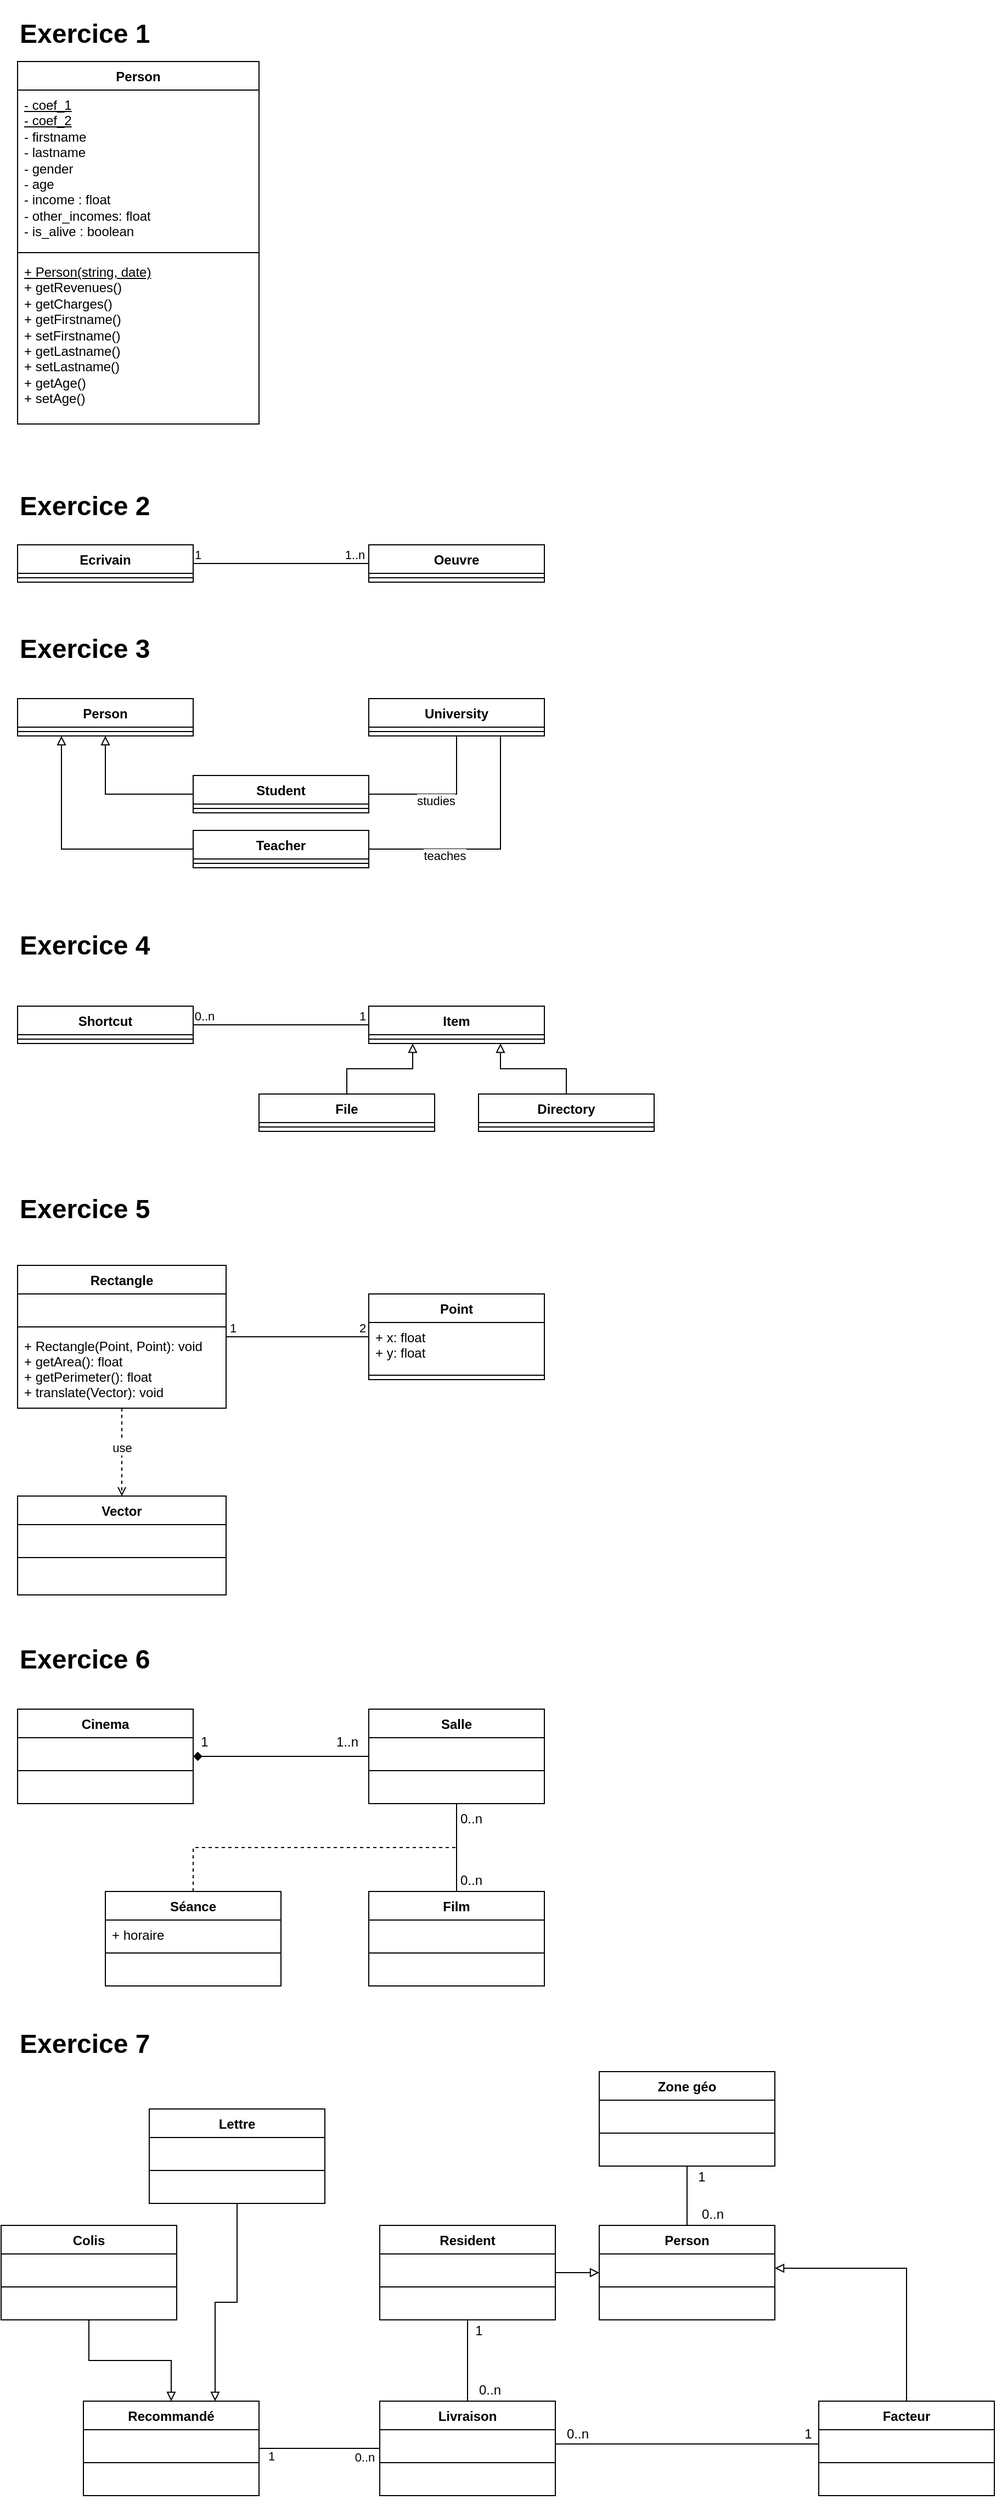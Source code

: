 <mxfile version="16.5.1" type="device"><diagram id="CB5c-WUmxiwRWA5frsmC" name="Page-1"><mxGraphModel dx="1298" dy="892" grid="1" gridSize="10" guides="1" tooltips="1" connect="1" arrows="1" fold="1" page="1" pageScale="1" pageWidth="827" pageHeight="1169" math="0" shadow="0"><root><mxCell id="0"/><mxCell id="1" parent="0"/><mxCell id="EeSvpjPWhzaXrah1t6QT-1" value="Person" style="swimlane;fontStyle=1;align=center;verticalAlign=top;childLayout=stackLayout;horizontal=1;startSize=26;horizontalStack=0;resizeParent=1;resizeParentMax=0;resizeLast=0;collapsible=1;marginBottom=0;" parent="1" vertex="1"><mxGeometry x="40" y="60" width="220" height="330" as="geometry"/></mxCell><mxCell id="EeSvpjPWhzaXrah1t6QT-2" value="&lt;u&gt;- coef_1&lt;br&gt;- coef_2&lt;/u&gt;&lt;br&gt;- firstname&lt;br&gt;- lastname&lt;br&gt;- gender&lt;br&gt;- age&lt;br&gt;- income : float&lt;br&gt;- other_incomes: float&lt;br&gt;- is_alive : boolean" style="text;strokeColor=none;fillColor=none;align=left;verticalAlign=top;spacingLeft=4;spacingRight=4;overflow=hidden;rotatable=0;points=[[0,0.5],[1,0.5]];portConstraint=eastwest;fontStyle=0;html=1;" parent="EeSvpjPWhzaXrah1t6QT-1" vertex="1"><mxGeometry y="26" width="220" height="144" as="geometry"/></mxCell><mxCell id="EeSvpjPWhzaXrah1t6QT-3" value="" style="line;strokeWidth=1;fillColor=none;align=left;verticalAlign=middle;spacingTop=-1;spacingLeft=3;spacingRight=3;rotatable=0;labelPosition=right;points=[];portConstraint=eastwest;" parent="EeSvpjPWhzaXrah1t6QT-1" vertex="1"><mxGeometry y="170" width="220" height="8" as="geometry"/></mxCell><mxCell id="EeSvpjPWhzaXrah1t6QT-4" value="&lt;u&gt;+ Person(string, date)&lt;br&gt;&lt;/u&gt;+ getRevenues()&lt;br&gt;+ getCharges()&lt;br&gt;+ getFirstname()&lt;br&gt;+ setFirstname()&lt;br&gt;+ getLastname()&lt;br&gt;+ setLastname()&lt;br&gt;+ getAge()&lt;br&gt;+ setAge()" style="text;strokeColor=none;fillColor=none;align=left;verticalAlign=top;spacingLeft=4;spacingRight=4;overflow=hidden;rotatable=0;points=[[0,0.5],[1,0.5]];portConstraint=eastwest;html=1;" parent="EeSvpjPWhzaXrah1t6QT-1" vertex="1"><mxGeometry y="178" width="220" height="152" as="geometry"/></mxCell><mxCell id="EeSvpjPWhzaXrah1t6QT-6" value="&lt;h1&gt;Exercice 1&lt;/h1&gt;" style="text;html=1;align=left;verticalAlign=middle;resizable=0;points=[];autosize=1;strokeColor=none;fillColor=none;" parent="1" vertex="1"><mxGeometry x="40" y="10" width="130" height="50" as="geometry"/></mxCell><mxCell id="XqD-7taM8myu3-W2ZtXk-2" value="&lt;h1&gt;Exercice 2&lt;/h1&gt;" style="text;html=1;align=left;verticalAlign=middle;resizable=0;points=[];autosize=1;strokeColor=none;fillColor=none;" parent="1" vertex="1"><mxGeometry x="40" y="440" width="130" height="50" as="geometry"/></mxCell><mxCell id="CA8VsB8tvr1jKiZz8-rE-1" style="edgeStyle=orthogonalEdgeStyle;rounded=0;orthogonalLoop=1;jettySize=auto;html=1;exitX=1;exitY=0.5;exitDx=0;exitDy=0;entryX=0;entryY=0.5;entryDx=0;entryDy=0;endArrow=none;endFill=0;" edge="1" parent="1" source="XqD-7taM8myu3-W2ZtXk-4" target="XqD-7taM8myu3-W2ZtXk-8"><mxGeometry relative="1" as="geometry"/></mxCell><mxCell id="CA8VsB8tvr1jKiZz8-rE-2" value="1" style="edgeLabel;html=1;align=center;verticalAlign=middle;resizable=0;points=[];" vertex="1" connectable="0" parent="CA8VsB8tvr1jKiZz8-rE-1"><mxGeometry x="-0.887" y="-1" relative="1" as="geometry"><mxPoint x="-5" y="-9" as="offset"/></mxGeometry></mxCell><mxCell id="CA8VsB8tvr1jKiZz8-rE-3" value="1..n" style="edgeLabel;html=1;align=center;verticalAlign=middle;resizable=0;points=[];" vertex="1" connectable="0" parent="CA8VsB8tvr1jKiZz8-rE-1"><mxGeometry x="0.95" y="-1" relative="1" as="geometry"><mxPoint x="-9" y="-9" as="offset"/></mxGeometry></mxCell><mxCell id="XqD-7taM8myu3-W2ZtXk-4" value="Ecrivain" style="swimlane;fontStyle=1;align=center;verticalAlign=top;childLayout=stackLayout;horizontal=1;startSize=26;horizontalStack=0;resizeParent=1;resizeParentMax=0;resizeLast=0;collapsible=1;marginBottom=0;" parent="1" vertex="1"><mxGeometry x="40" y="500" width="160" height="34" as="geometry"/></mxCell><mxCell id="XqD-7taM8myu3-W2ZtXk-6" value="" style="line;strokeWidth=1;fillColor=none;align=left;verticalAlign=middle;spacingTop=-1;spacingLeft=3;spacingRight=3;rotatable=0;labelPosition=right;points=[];portConstraint=eastwest;" parent="XqD-7taM8myu3-W2ZtXk-4" vertex="1"><mxGeometry y="26" width="160" height="8" as="geometry"/></mxCell><mxCell id="XqD-7taM8myu3-W2ZtXk-8" value="Oeuvre" style="swimlane;fontStyle=1;align=center;verticalAlign=top;childLayout=stackLayout;horizontal=1;startSize=26;horizontalStack=0;resizeParent=1;resizeParentMax=0;resizeLast=0;collapsible=1;marginBottom=0;" parent="1" vertex="1"><mxGeometry x="360" y="500" width="160" height="34" as="geometry"/></mxCell><mxCell id="XqD-7taM8myu3-W2ZtXk-9" value="" style="line;strokeWidth=1;fillColor=none;align=left;verticalAlign=middle;spacingTop=-1;spacingLeft=3;spacingRight=3;rotatable=0;labelPosition=right;points=[];portConstraint=eastwest;" parent="XqD-7taM8myu3-W2ZtXk-8" vertex="1"><mxGeometry y="26" width="160" height="8" as="geometry"/></mxCell><mxCell id="CA8VsB8tvr1jKiZz8-rE-4" value="&lt;h1&gt;Exercice 3&lt;/h1&gt;" style="text;html=1;align=left;verticalAlign=middle;resizable=0;points=[];autosize=1;strokeColor=none;fillColor=none;" vertex="1" parent="1"><mxGeometry x="40" y="570" width="130" height="50" as="geometry"/></mxCell><mxCell id="CA8VsB8tvr1jKiZz8-rE-5" value="Person" style="swimlane;fontStyle=1;align=center;verticalAlign=top;childLayout=stackLayout;horizontal=1;startSize=26;horizontalStack=0;resizeParent=1;resizeParentMax=0;resizeLast=0;collapsible=1;marginBottom=0;" vertex="1" parent="1"><mxGeometry x="40" y="640" width="160" height="34" as="geometry"/></mxCell><mxCell id="CA8VsB8tvr1jKiZz8-rE-6" value="" style="line;strokeWidth=1;fillColor=none;align=left;verticalAlign=middle;spacingTop=-1;spacingLeft=3;spacingRight=3;rotatable=0;labelPosition=right;points=[];portConstraint=eastwest;" vertex="1" parent="CA8VsB8tvr1jKiZz8-rE-5"><mxGeometry y="26" width="160" height="8" as="geometry"/></mxCell><mxCell id="CA8VsB8tvr1jKiZz8-rE-7" value="University" style="swimlane;fontStyle=1;align=center;verticalAlign=top;childLayout=stackLayout;horizontal=1;startSize=26;horizontalStack=0;resizeParent=1;resizeParentMax=0;resizeLast=0;collapsible=1;marginBottom=0;" vertex="1" parent="1"><mxGeometry x="360" y="640" width="160" height="34" as="geometry"/></mxCell><mxCell id="CA8VsB8tvr1jKiZz8-rE-8" value="" style="line;strokeWidth=1;fillColor=none;align=left;verticalAlign=middle;spacingTop=-1;spacingLeft=3;spacingRight=3;rotatable=0;labelPosition=right;points=[];portConstraint=eastwest;" vertex="1" parent="CA8VsB8tvr1jKiZz8-rE-7"><mxGeometry y="26" width="160" height="8" as="geometry"/></mxCell><mxCell id="CA8VsB8tvr1jKiZz8-rE-13" style="edgeStyle=orthogonalEdgeStyle;rounded=0;orthogonalLoop=1;jettySize=auto;html=1;exitX=0;exitY=0.5;exitDx=0;exitDy=0;entryX=0.5;entryY=1;entryDx=0;entryDy=0;endArrow=block;endFill=0;" edge="1" parent="1" source="CA8VsB8tvr1jKiZz8-rE-9" target="CA8VsB8tvr1jKiZz8-rE-5"><mxGeometry relative="1" as="geometry"/></mxCell><mxCell id="CA8VsB8tvr1jKiZz8-rE-16" style="edgeStyle=orthogonalEdgeStyle;rounded=0;orthogonalLoop=1;jettySize=auto;html=1;exitX=1;exitY=0.5;exitDx=0;exitDy=0;entryX=0.5;entryY=1;entryDx=0;entryDy=0;endArrow=none;endFill=0;" edge="1" parent="1" source="CA8VsB8tvr1jKiZz8-rE-9" target="CA8VsB8tvr1jKiZz8-rE-7"><mxGeometry relative="1" as="geometry"/></mxCell><mxCell id="CA8VsB8tvr1jKiZz8-rE-18" value="studies" style="edgeLabel;html=1;align=center;verticalAlign=middle;resizable=0;points=[];" vertex="1" connectable="0" parent="CA8VsB8tvr1jKiZz8-rE-16"><mxGeometry x="-0.087" y="-1" relative="1" as="geometry"><mxPoint y="5" as="offset"/></mxGeometry></mxCell><mxCell id="CA8VsB8tvr1jKiZz8-rE-9" value="Student" style="swimlane;fontStyle=1;align=center;verticalAlign=top;childLayout=stackLayout;horizontal=1;startSize=26;horizontalStack=0;resizeParent=1;resizeParentMax=0;resizeLast=0;collapsible=1;marginBottom=0;" vertex="1" parent="1"><mxGeometry x="200" y="710" width="160" height="34" as="geometry"/></mxCell><mxCell id="CA8VsB8tvr1jKiZz8-rE-10" value="" style="line;strokeWidth=1;fillColor=none;align=left;verticalAlign=middle;spacingTop=-1;spacingLeft=3;spacingRight=3;rotatable=0;labelPosition=right;points=[];portConstraint=eastwest;" vertex="1" parent="CA8VsB8tvr1jKiZz8-rE-9"><mxGeometry y="26" width="160" height="8" as="geometry"/></mxCell><mxCell id="CA8VsB8tvr1jKiZz8-rE-15" style="edgeStyle=orthogonalEdgeStyle;rounded=0;orthogonalLoop=1;jettySize=auto;html=1;exitX=0;exitY=0.5;exitDx=0;exitDy=0;entryX=0.25;entryY=1;entryDx=0;entryDy=0;endArrow=block;endFill=0;" edge="1" parent="1" source="CA8VsB8tvr1jKiZz8-rE-11" target="CA8VsB8tvr1jKiZz8-rE-5"><mxGeometry relative="1" as="geometry"/></mxCell><mxCell id="CA8VsB8tvr1jKiZz8-rE-17" style="edgeStyle=orthogonalEdgeStyle;rounded=0;orthogonalLoop=1;jettySize=auto;html=1;exitX=1;exitY=0.5;exitDx=0;exitDy=0;entryX=0.75;entryY=1;entryDx=0;entryDy=0;endArrow=none;endFill=0;" edge="1" parent="1" source="CA8VsB8tvr1jKiZz8-rE-11" target="CA8VsB8tvr1jKiZz8-rE-7"><mxGeometry relative="1" as="geometry"/></mxCell><mxCell id="CA8VsB8tvr1jKiZz8-rE-19" value="teaches" style="edgeLabel;html=1;align=center;verticalAlign=middle;resizable=0;points=[];" vertex="1" connectable="0" parent="CA8VsB8tvr1jKiZz8-rE-17"><mxGeometry x="-0.384" y="2" relative="1" as="geometry"><mxPoint y="8" as="offset"/></mxGeometry></mxCell><mxCell id="CA8VsB8tvr1jKiZz8-rE-11" value="Teacher" style="swimlane;fontStyle=1;align=center;verticalAlign=top;childLayout=stackLayout;horizontal=1;startSize=26;horizontalStack=0;resizeParent=1;resizeParentMax=0;resizeLast=0;collapsible=1;marginBottom=0;" vertex="1" parent="1"><mxGeometry x="200" y="760" width="160" height="34" as="geometry"/></mxCell><mxCell id="CA8VsB8tvr1jKiZz8-rE-12" value="" style="line;strokeWidth=1;fillColor=none;align=left;verticalAlign=middle;spacingTop=-1;spacingLeft=3;spacingRight=3;rotatable=0;labelPosition=right;points=[];portConstraint=eastwest;" vertex="1" parent="CA8VsB8tvr1jKiZz8-rE-11"><mxGeometry y="26" width="160" height="8" as="geometry"/></mxCell><mxCell id="CA8VsB8tvr1jKiZz8-rE-20" value="&lt;h1&gt;Exercice 4&lt;/h1&gt;" style="text;html=1;align=left;verticalAlign=middle;resizable=0;points=[];autosize=1;strokeColor=none;fillColor=none;" vertex="1" parent="1"><mxGeometry x="40" y="840" width="130" height="50" as="geometry"/></mxCell><mxCell id="CA8VsB8tvr1jKiZz8-rE-31" style="edgeStyle=orthogonalEdgeStyle;rounded=0;orthogonalLoop=1;jettySize=auto;html=1;exitX=1;exitY=0.5;exitDx=0;exitDy=0;entryX=0;entryY=0.5;entryDx=0;entryDy=0;endArrow=none;endFill=0;" edge="1" parent="1" source="CA8VsB8tvr1jKiZz8-rE-21" target="CA8VsB8tvr1jKiZz8-rE-23"><mxGeometry relative="1" as="geometry"/></mxCell><mxCell id="CA8VsB8tvr1jKiZz8-rE-32" value="1" style="edgeLabel;html=1;align=center;verticalAlign=middle;resizable=0;points=[];" vertex="1" connectable="0" parent="CA8VsB8tvr1jKiZz8-rE-31"><mxGeometry x="0.9" y="3" relative="1" as="geometry"><mxPoint x="2" y="-5" as="offset"/></mxGeometry></mxCell><mxCell id="CA8VsB8tvr1jKiZz8-rE-33" value="0..n" style="edgeLabel;html=1;align=center;verticalAlign=middle;resizable=0;points=[];" vertex="1" connectable="0" parent="CA8VsB8tvr1jKiZz8-rE-31"><mxGeometry x="-0.875" y="3" relative="1" as="geometry"><mxPoint y="-5" as="offset"/></mxGeometry></mxCell><mxCell id="CA8VsB8tvr1jKiZz8-rE-21" value="Shortcut" style="swimlane;fontStyle=1;align=center;verticalAlign=top;childLayout=stackLayout;horizontal=1;startSize=26;horizontalStack=0;resizeParent=1;resizeParentMax=0;resizeLast=0;collapsible=1;marginBottom=0;" vertex="1" parent="1"><mxGeometry x="40" y="920" width="160" height="34" as="geometry"/></mxCell><mxCell id="CA8VsB8tvr1jKiZz8-rE-22" value="" style="line;strokeWidth=1;fillColor=none;align=left;verticalAlign=middle;spacingTop=-1;spacingLeft=3;spacingRight=3;rotatable=0;labelPosition=right;points=[];portConstraint=eastwest;" vertex="1" parent="CA8VsB8tvr1jKiZz8-rE-21"><mxGeometry y="26" width="160" height="8" as="geometry"/></mxCell><mxCell id="CA8VsB8tvr1jKiZz8-rE-23" value="Item" style="swimlane;fontStyle=1;align=center;verticalAlign=top;childLayout=stackLayout;horizontal=1;startSize=26;horizontalStack=0;resizeParent=1;resizeParentMax=0;resizeLast=0;collapsible=1;marginBottom=0;" vertex="1" parent="1"><mxGeometry x="360" y="920" width="160" height="34" as="geometry"/></mxCell><mxCell id="CA8VsB8tvr1jKiZz8-rE-24" value="" style="line;strokeWidth=1;fillColor=none;align=left;verticalAlign=middle;spacingTop=-1;spacingLeft=3;spacingRight=3;rotatable=0;labelPosition=right;points=[];portConstraint=eastwest;" vertex="1" parent="CA8VsB8tvr1jKiZz8-rE-23"><mxGeometry y="26" width="160" height="8" as="geometry"/></mxCell><mxCell id="CA8VsB8tvr1jKiZz8-rE-29" style="edgeStyle=orthogonalEdgeStyle;rounded=0;orthogonalLoop=1;jettySize=auto;html=1;exitX=0.5;exitY=0;exitDx=0;exitDy=0;entryX=0.25;entryY=1;entryDx=0;entryDy=0;endArrow=block;endFill=0;" edge="1" parent="1" source="CA8VsB8tvr1jKiZz8-rE-25" target="CA8VsB8tvr1jKiZz8-rE-23"><mxGeometry relative="1" as="geometry"/></mxCell><mxCell id="CA8VsB8tvr1jKiZz8-rE-25" value="File" style="swimlane;fontStyle=1;align=center;verticalAlign=top;childLayout=stackLayout;horizontal=1;startSize=26;horizontalStack=0;resizeParent=1;resizeParentMax=0;resizeLast=0;collapsible=1;marginBottom=0;" vertex="1" parent="1"><mxGeometry x="260" y="1000" width="160" height="34" as="geometry"/></mxCell><mxCell id="CA8VsB8tvr1jKiZz8-rE-26" value="" style="line;strokeWidth=1;fillColor=none;align=left;verticalAlign=middle;spacingTop=-1;spacingLeft=3;spacingRight=3;rotatable=0;labelPosition=right;points=[];portConstraint=eastwest;" vertex="1" parent="CA8VsB8tvr1jKiZz8-rE-25"><mxGeometry y="26" width="160" height="8" as="geometry"/></mxCell><mxCell id="CA8VsB8tvr1jKiZz8-rE-30" style="edgeStyle=orthogonalEdgeStyle;rounded=0;orthogonalLoop=1;jettySize=auto;html=1;exitX=0.5;exitY=0;exitDx=0;exitDy=0;entryX=0.75;entryY=1;entryDx=0;entryDy=0;endArrow=block;endFill=0;" edge="1" parent="1" source="CA8VsB8tvr1jKiZz8-rE-27" target="CA8VsB8tvr1jKiZz8-rE-23"><mxGeometry relative="1" as="geometry"/></mxCell><mxCell id="CA8VsB8tvr1jKiZz8-rE-27" value="Directory" style="swimlane;fontStyle=1;align=center;verticalAlign=top;childLayout=stackLayout;horizontal=1;startSize=26;horizontalStack=0;resizeParent=1;resizeParentMax=0;resizeLast=0;collapsible=1;marginBottom=0;" vertex="1" parent="1"><mxGeometry x="460" y="1000" width="160" height="34" as="geometry"/></mxCell><mxCell id="CA8VsB8tvr1jKiZz8-rE-28" value="" style="line;strokeWidth=1;fillColor=none;align=left;verticalAlign=middle;spacingTop=-1;spacingLeft=3;spacingRight=3;rotatable=0;labelPosition=right;points=[];portConstraint=eastwest;" vertex="1" parent="CA8VsB8tvr1jKiZz8-rE-27"><mxGeometry y="26" width="160" height="8" as="geometry"/></mxCell><mxCell id="CA8VsB8tvr1jKiZz8-rE-34" value="&lt;h1&gt;Exercice 5&lt;/h1&gt;" style="text;html=1;align=left;verticalAlign=middle;resizable=0;points=[];autosize=1;strokeColor=none;fillColor=none;" vertex="1" parent="1"><mxGeometry x="40" y="1080" width="130" height="50" as="geometry"/></mxCell><mxCell id="CA8VsB8tvr1jKiZz8-rE-43" style="edgeStyle=orthogonalEdgeStyle;rounded=0;orthogonalLoop=1;jettySize=auto;html=1;endArrow=none;endFill=0;" edge="1" parent="1" source="CA8VsB8tvr1jKiZz8-rE-46" target="CA8VsB8tvr1jKiZz8-rE-39"><mxGeometry relative="1" as="geometry"><mxPoint x="200" y="1199" as="sourcePoint"/></mxGeometry></mxCell><mxCell id="CA8VsB8tvr1jKiZz8-rE-44" value="2" style="edgeLabel;html=1;align=center;verticalAlign=middle;resizable=0;points=[];" vertex="1" connectable="0" parent="CA8VsB8tvr1jKiZz8-rE-43"><mxGeometry x="0.863" y="3" relative="1" as="geometry"><mxPoint x="3" y="-5" as="offset"/></mxGeometry></mxCell><mxCell id="CA8VsB8tvr1jKiZz8-rE-45" value="1" style="edgeLabel;html=1;align=center;verticalAlign=middle;resizable=0;points=[];" vertex="1" connectable="0" parent="CA8VsB8tvr1jKiZz8-rE-43"><mxGeometry x="-0.9" relative="1" as="geometry"><mxPoint x="-1" y="-8" as="offset"/></mxGeometry></mxCell><mxCell id="CA8VsB8tvr1jKiZz8-rE-39" value="Point" style="swimlane;fontStyle=1;align=center;verticalAlign=top;childLayout=stackLayout;horizontal=1;startSize=26;horizontalStack=0;resizeParent=1;resizeParentMax=0;resizeLast=0;collapsible=1;marginBottom=0;" vertex="1" parent="1"><mxGeometry x="360" y="1182" width="160" height="78" as="geometry"/></mxCell><mxCell id="CA8VsB8tvr1jKiZz8-rE-40" value="+ x: float&#10;+ y: float" style="text;strokeColor=none;fillColor=none;align=left;verticalAlign=top;spacingLeft=4;spacingRight=4;overflow=hidden;rotatable=0;points=[[0,0.5],[1,0.5]];portConstraint=eastwest;" vertex="1" parent="CA8VsB8tvr1jKiZz8-rE-39"><mxGeometry y="26" width="160" height="44" as="geometry"/></mxCell><mxCell id="CA8VsB8tvr1jKiZz8-rE-41" value="" style="line;strokeWidth=1;fillColor=none;align=left;verticalAlign=middle;spacingTop=-1;spacingLeft=3;spacingRight=3;rotatable=0;labelPosition=right;points=[];portConstraint=eastwest;" vertex="1" parent="CA8VsB8tvr1jKiZz8-rE-39"><mxGeometry y="70" width="160" height="8" as="geometry"/></mxCell><mxCell id="CA8VsB8tvr1jKiZz8-rE-54" value="" style="edgeStyle=orthogonalEdgeStyle;rounded=0;orthogonalLoop=1;jettySize=auto;html=1;endArrow=open;endFill=0;dashed=1;startArrow=none;startFill=0;" edge="1" parent="1" source="CA8VsB8tvr1jKiZz8-rE-46" target="CA8VsB8tvr1jKiZz8-rE-50"><mxGeometry relative="1" as="geometry"/></mxCell><mxCell id="CA8VsB8tvr1jKiZz8-rE-55" value="use" style="edgeLabel;html=1;align=center;verticalAlign=middle;resizable=0;points=[];" vertex="1" connectable="0" parent="CA8VsB8tvr1jKiZz8-rE-54"><mxGeometry x="-0.1" y="1" relative="1" as="geometry"><mxPoint x="-1" as="offset"/></mxGeometry></mxCell><mxCell id="CA8VsB8tvr1jKiZz8-rE-46" value="Rectangle" style="swimlane;fontStyle=1;align=center;verticalAlign=top;childLayout=stackLayout;horizontal=1;startSize=26;horizontalStack=0;resizeParent=1;resizeParentMax=0;resizeLast=0;collapsible=1;marginBottom=0;" vertex="1" parent="1"><mxGeometry x="40" y="1156" width="190" height="130" as="geometry"/></mxCell><mxCell id="CA8VsB8tvr1jKiZz8-rE-47" value=" " style="text;strokeColor=none;fillColor=none;align=left;verticalAlign=top;spacingLeft=4;spacingRight=4;overflow=hidden;rotatable=0;points=[[0,0.5],[1,0.5]];portConstraint=eastwest;" vertex="1" parent="CA8VsB8tvr1jKiZz8-rE-46"><mxGeometry y="26" width="190" height="26" as="geometry"/></mxCell><mxCell id="CA8VsB8tvr1jKiZz8-rE-48" value="" style="line;strokeWidth=1;fillColor=none;align=left;verticalAlign=middle;spacingTop=-1;spacingLeft=3;spacingRight=3;rotatable=0;labelPosition=right;points=[];portConstraint=eastwest;" vertex="1" parent="CA8VsB8tvr1jKiZz8-rE-46"><mxGeometry y="52" width="190" height="8" as="geometry"/></mxCell><mxCell id="CA8VsB8tvr1jKiZz8-rE-49" value="+ Rectangle(Point, Point): void&#10;+ getArea(): float&#10;+ getPerimeter(): float&#10;+ translate(Vector): void" style="text;strokeColor=none;fillColor=none;align=left;verticalAlign=top;spacingLeft=4;spacingRight=4;overflow=hidden;rotatable=0;points=[[0,0.5],[1,0.5]];portConstraint=eastwest;" vertex="1" parent="CA8VsB8tvr1jKiZz8-rE-46"><mxGeometry y="60" width="190" height="70" as="geometry"/></mxCell><mxCell id="CA8VsB8tvr1jKiZz8-rE-50" value="Vector" style="swimlane;fontStyle=1;align=center;verticalAlign=top;childLayout=stackLayout;horizontal=1;startSize=26;horizontalStack=0;resizeParent=1;resizeParentMax=0;resizeLast=0;collapsible=1;marginBottom=0;" vertex="1" parent="1"><mxGeometry x="40" y="1366" width="190" height="90" as="geometry"/></mxCell><mxCell id="CA8VsB8tvr1jKiZz8-rE-51" value=" " style="text;strokeColor=none;fillColor=none;align=left;verticalAlign=top;spacingLeft=4;spacingRight=4;overflow=hidden;rotatable=0;points=[[0,0.5],[1,0.5]];portConstraint=eastwest;" vertex="1" parent="CA8VsB8tvr1jKiZz8-rE-50"><mxGeometry y="26" width="190" height="26" as="geometry"/></mxCell><mxCell id="CA8VsB8tvr1jKiZz8-rE-52" value="" style="line;strokeWidth=1;fillColor=none;align=left;verticalAlign=middle;spacingTop=-1;spacingLeft=3;spacingRight=3;rotatable=0;labelPosition=right;points=[];portConstraint=eastwest;" vertex="1" parent="CA8VsB8tvr1jKiZz8-rE-50"><mxGeometry y="52" width="190" height="8" as="geometry"/></mxCell><mxCell id="CA8VsB8tvr1jKiZz8-rE-53" value=" " style="text;strokeColor=none;fillColor=none;align=left;verticalAlign=top;spacingLeft=4;spacingRight=4;overflow=hidden;rotatable=0;points=[[0,0.5],[1,0.5]];portConstraint=eastwest;" vertex="1" parent="CA8VsB8tvr1jKiZz8-rE-50"><mxGeometry y="60" width="190" height="30" as="geometry"/></mxCell><mxCell id="CA8VsB8tvr1jKiZz8-rE-56" value="&lt;h1&gt;Exercice 6&lt;/h1&gt;" style="text;html=1;align=left;verticalAlign=middle;resizable=0;points=[];autosize=1;strokeColor=none;fillColor=none;" vertex="1" parent="1"><mxGeometry x="40" y="1490" width="130" height="50" as="geometry"/></mxCell><mxCell id="CA8VsB8tvr1jKiZz8-rE-66" value="" style="edgeStyle=orthogonalEdgeStyle;rounded=0;orthogonalLoop=1;jettySize=auto;html=1;startArrow=diamond;startFill=1;endArrow=none;endFill=0;" edge="1" parent="1" source="CA8VsB8tvr1jKiZz8-rE-58" target="CA8VsB8tvr1jKiZz8-rE-62"><mxGeometry relative="1" as="geometry"/></mxCell><mxCell id="CA8VsB8tvr1jKiZz8-rE-58" value="Cinema" style="swimlane;fontStyle=1;align=center;verticalAlign=top;childLayout=stackLayout;horizontal=1;startSize=26;horizontalStack=0;resizeParent=1;resizeParentMax=0;resizeLast=0;collapsible=1;marginBottom=0;" vertex="1" parent="1"><mxGeometry x="40" y="1560" width="160" height="86" as="geometry"/></mxCell><mxCell id="CA8VsB8tvr1jKiZz8-rE-59" value=" " style="text;strokeColor=none;fillColor=none;align=left;verticalAlign=top;spacingLeft=4;spacingRight=4;overflow=hidden;rotatable=0;points=[[0,0.5],[1,0.5]];portConstraint=eastwest;" vertex="1" parent="CA8VsB8tvr1jKiZz8-rE-58"><mxGeometry y="26" width="160" height="26" as="geometry"/></mxCell><mxCell id="CA8VsB8tvr1jKiZz8-rE-60" value="" style="line;strokeWidth=1;fillColor=none;align=left;verticalAlign=middle;spacingTop=-1;spacingLeft=3;spacingRight=3;rotatable=0;labelPosition=right;points=[];portConstraint=eastwest;" vertex="1" parent="CA8VsB8tvr1jKiZz8-rE-58"><mxGeometry y="52" width="160" height="8" as="geometry"/></mxCell><mxCell id="CA8VsB8tvr1jKiZz8-rE-61" value=" " style="text;strokeColor=none;fillColor=none;align=left;verticalAlign=top;spacingLeft=4;spacingRight=4;overflow=hidden;rotatable=0;points=[[0,0.5],[1,0.5]];portConstraint=eastwest;" vertex="1" parent="CA8VsB8tvr1jKiZz8-rE-58"><mxGeometry y="60" width="160" height="26" as="geometry"/></mxCell><mxCell id="CA8VsB8tvr1jKiZz8-rE-84" value="" style="edgeStyle=orthogonalEdgeStyle;rounded=0;orthogonalLoop=1;jettySize=auto;html=1;startArrow=none;startFill=0;endArrow=none;endFill=0;" edge="1" parent="1" source="CA8VsB8tvr1jKiZz8-rE-62" target="CA8VsB8tvr1jKiZz8-rE-80"><mxGeometry relative="1" as="geometry"/></mxCell><mxCell id="CA8VsB8tvr1jKiZz8-rE-62" value="Salle" style="swimlane;fontStyle=1;align=center;verticalAlign=top;childLayout=stackLayout;horizontal=1;startSize=26;horizontalStack=0;resizeParent=1;resizeParentMax=0;resizeLast=0;collapsible=1;marginBottom=0;" vertex="1" parent="1"><mxGeometry x="360" y="1560" width="160" height="86" as="geometry"/></mxCell><mxCell id="CA8VsB8tvr1jKiZz8-rE-63" value=" " style="text;strokeColor=none;fillColor=none;align=left;verticalAlign=top;spacingLeft=4;spacingRight=4;overflow=hidden;rotatable=0;points=[[0,0.5],[1,0.5]];portConstraint=eastwest;" vertex="1" parent="CA8VsB8tvr1jKiZz8-rE-62"><mxGeometry y="26" width="160" height="26" as="geometry"/></mxCell><mxCell id="CA8VsB8tvr1jKiZz8-rE-64" value="" style="line;strokeWidth=1;fillColor=none;align=left;verticalAlign=middle;spacingTop=-1;spacingLeft=3;spacingRight=3;rotatable=0;labelPosition=right;points=[];portConstraint=eastwest;" vertex="1" parent="CA8VsB8tvr1jKiZz8-rE-62"><mxGeometry y="52" width="160" height="8" as="geometry"/></mxCell><mxCell id="CA8VsB8tvr1jKiZz8-rE-65" value=" " style="text;strokeColor=none;fillColor=none;align=left;verticalAlign=top;spacingLeft=4;spacingRight=4;overflow=hidden;rotatable=0;points=[[0,0.5],[1,0.5]];portConstraint=eastwest;" vertex="1" parent="CA8VsB8tvr1jKiZz8-rE-62"><mxGeometry y="60" width="160" height="26" as="geometry"/></mxCell><mxCell id="CA8VsB8tvr1jKiZz8-rE-80" value="Film" style="swimlane;fontStyle=1;align=center;verticalAlign=top;childLayout=stackLayout;horizontal=1;startSize=26;horizontalStack=0;resizeParent=1;resizeParentMax=0;resizeLast=0;collapsible=1;marginBottom=0;" vertex="1" parent="1"><mxGeometry x="360" y="1726" width="160" height="86" as="geometry"/></mxCell><mxCell id="CA8VsB8tvr1jKiZz8-rE-81" value=" " style="text;strokeColor=none;fillColor=none;align=left;verticalAlign=top;spacingLeft=4;spacingRight=4;overflow=hidden;rotatable=0;points=[[0,0.5],[1,0.5]];portConstraint=eastwest;" vertex="1" parent="CA8VsB8tvr1jKiZz8-rE-80"><mxGeometry y="26" width="160" height="26" as="geometry"/></mxCell><mxCell id="CA8VsB8tvr1jKiZz8-rE-82" value="" style="line;strokeWidth=1;fillColor=none;align=left;verticalAlign=middle;spacingTop=-1;spacingLeft=3;spacingRight=3;rotatable=0;labelPosition=right;points=[];portConstraint=eastwest;" vertex="1" parent="CA8VsB8tvr1jKiZz8-rE-80"><mxGeometry y="52" width="160" height="8" as="geometry"/></mxCell><mxCell id="CA8VsB8tvr1jKiZz8-rE-83" value=" " style="text;strokeColor=none;fillColor=none;align=left;verticalAlign=top;spacingLeft=4;spacingRight=4;overflow=hidden;rotatable=0;points=[[0,0.5],[1,0.5]];portConstraint=eastwest;" vertex="1" parent="CA8VsB8tvr1jKiZz8-rE-80"><mxGeometry y="60" width="160" height="26" as="geometry"/></mxCell><mxCell id="CA8VsB8tvr1jKiZz8-rE-91" style="edgeStyle=orthogonalEdgeStyle;rounded=0;orthogonalLoop=1;jettySize=auto;html=1;exitX=0.5;exitY=0;exitDx=0;exitDy=0;startArrow=none;startFill=0;endArrow=none;endFill=0;dashed=1;" edge="1" parent="1" source="CA8VsB8tvr1jKiZz8-rE-85" target="CA8VsB8tvr1jKiZz8-rE-62"><mxGeometry relative="1" as="geometry"/></mxCell><mxCell id="CA8VsB8tvr1jKiZz8-rE-85" value="Séance" style="swimlane;fontStyle=1;align=center;verticalAlign=top;childLayout=stackLayout;horizontal=1;startSize=26;horizontalStack=0;resizeParent=1;resizeParentMax=0;resizeLast=0;collapsible=1;marginBottom=0;" vertex="1" parent="1"><mxGeometry x="120" y="1726" width="160" height="86" as="geometry"/></mxCell><mxCell id="CA8VsB8tvr1jKiZz8-rE-86" value="+ horaire" style="text;strokeColor=none;fillColor=none;align=left;verticalAlign=top;spacingLeft=4;spacingRight=4;overflow=hidden;rotatable=0;points=[[0,0.5],[1,0.5]];portConstraint=eastwest;" vertex="1" parent="CA8VsB8tvr1jKiZz8-rE-85"><mxGeometry y="26" width="160" height="26" as="geometry"/></mxCell><mxCell id="CA8VsB8tvr1jKiZz8-rE-87" value="" style="line;strokeWidth=1;fillColor=none;align=left;verticalAlign=middle;spacingTop=-1;spacingLeft=3;spacingRight=3;rotatable=0;labelPosition=right;points=[];portConstraint=eastwest;" vertex="1" parent="CA8VsB8tvr1jKiZz8-rE-85"><mxGeometry y="52" width="160" height="8" as="geometry"/></mxCell><mxCell id="CA8VsB8tvr1jKiZz8-rE-88" value=" " style="text;strokeColor=none;fillColor=none;align=left;verticalAlign=top;spacingLeft=4;spacingRight=4;overflow=hidden;rotatable=0;points=[[0,0.5],[1,0.5]];portConstraint=eastwest;" vertex="1" parent="CA8VsB8tvr1jKiZz8-rE-85"><mxGeometry y="60" width="160" height="26" as="geometry"/></mxCell><mxCell id="CA8VsB8tvr1jKiZz8-rE-92" value="0..n" style="text;html=1;align=center;verticalAlign=middle;resizable=0;points=[];autosize=1;strokeColor=none;fillColor=none;" vertex="1" parent="1"><mxGeometry x="433" y="1650" width="40" height="20" as="geometry"/></mxCell><mxCell id="CA8VsB8tvr1jKiZz8-rE-93" value="0..n" style="text;html=1;align=center;verticalAlign=middle;resizable=0;points=[];autosize=1;strokeColor=none;fillColor=none;" vertex="1" parent="1"><mxGeometry x="433" y="1706" width="40" height="20" as="geometry"/></mxCell><mxCell id="CA8VsB8tvr1jKiZz8-rE-94" value="1" style="text;html=1;align=center;verticalAlign=middle;resizable=0;points=[];autosize=1;strokeColor=none;fillColor=none;" vertex="1" parent="1"><mxGeometry x="200" y="1580" width="20" height="20" as="geometry"/></mxCell><mxCell id="CA8VsB8tvr1jKiZz8-rE-95" value="1..n" style="text;html=1;align=center;verticalAlign=middle;resizable=0;points=[];autosize=1;strokeColor=none;fillColor=none;" vertex="1" parent="1"><mxGeometry x="320" y="1580" width="40" height="20" as="geometry"/></mxCell><mxCell id="CA8VsB8tvr1jKiZz8-rE-96" value="&lt;h1&gt;Exercice 7&lt;/h1&gt;" style="text;html=1;align=left;verticalAlign=middle;resizable=0;points=[];autosize=1;strokeColor=none;fillColor=none;" vertex="1" parent="1"><mxGeometry x="40" y="1840" width="130" height="50" as="geometry"/></mxCell><mxCell id="CA8VsB8tvr1jKiZz8-rE-105" value="" style="edgeStyle=orthogonalEdgeStyle;rounded=0;orthogonalLoop=1;jettySize=auto;html=1;startArrow=block;startFill=0;endArrow=none;endFill=0;" edge="1" parent="1" source="CA8VsB8tvr1jKiZz8-rE-97" target="CA8VsB8tvr1jKiZz8-rE-101"><mxGeometry relative="1" as="geometry"/></mxCell><mxCell id="CA8VsB8tvr1jKiZz8-rE-119" value="" style="edgeStyle=orthogonalEdgeStyle;rounded=0;orthogonalLoop=1;jettySize=auto;html=1;startArrow=none;startFill=0;endArrow=none;endFill=0;" edge="1" parent="1" source="CA8VsB8tvr1jKiZz8-rE-97" target="CA8VsB8tvr1jKiZz8-rE-115"><mxGeometry relative="1" as="geometry"/></mxCell><mxCell id="CA8VsB8tvr1jKiZz8-rE-97" value="Person" style="swimlane;fontStyle=1;align=center;verticalAlign=top;childLayout=stackLayout;horizontal=1;startSize=26;horizontalStack=0;resizeParent=1;resizeParentMax=0;resizeLast=0;collapsible=1;marginBottom=0;" vertex="1" parent="1"><mxGeometry x="570" y="2030" width="160" height="86" as="geometry"/></mxCell><mxCell id="CA8VsB8tvr1jKiZz8-rE-98" value=" " style="text;strokeColor=none;fillColor=none;align=left;verticalAlign=top;spacingLeft=4;spacingRight=4;overflow=hidden;rotatable=0;points=[[0,0.5],[1,0.5]];portConstraint=eastwest;" vertex="1" parent="CA8VsB8tvr1jKiZz8-rE-97"><mxGeometry y="26" width="160" height="26" as="geometry"/></mxCell><mxCell id="CA8VsB8tvr1jKiZz8-rE-99" value="" style="line;strokeWidth=1;fillColor=none;align=left;verticalAlign=middle;spacingTop=-1;spacingLeft=3;spacingRight=3;rotatable=0;labelPosition=right;points=[];portConstraint=eastwest;" vertex="1" parent="CA8VsB8tvr1jKiZz8-rE-97"><mxGeometry y="52" width="160" height="8" as="geometry"/></mxCell><mxCell id="CA8VsB8tvr1jKiZz8-rE-100" value=" " style="text;strokeColor=none;fillColor=none;align=left;verticalAlign=top;spacingLeft=4;spacingRight=4;overflow=hidden;rotatable=0;points=[[0,0.5],[1,0.5]];portConstraint=eastwest;" vertex="1" parent="CA8VsB8tvr1jKiZz8-rE-97"><mxGeometry y="60" width="160" height="26" as="geometry"/></mxCell><mxCell id="CA8VsB8tvr1jKiZz8-rE-101" value="Resident" style="swimlane;fontStyle=1;align=center;verticalAlign=top;childLayout=stackLayout;horizontal=1;startSize=26;horizontalStack=0;resizeParent=1;resizeParentMax=0;resizeLast=0;collapsible=1;marginBottom=0;" vertex="1" parent="1"><mxGeometry x="370" y="2030" width="160" height="86" as="geometry"/></mxCell><mxCell id="CA8VsB8tvr1jKiZz8-rE-102" value=" " style="text;strokeColor=none;fillColor=none;align=left;verticalAlign=top;spacingLeft=4;spacingRight=4;overflow=hidden;rotatable=0;points=[[0,0.5],[1,0.5]];portConstraint=eastwest;" vertex="1" parent="CA8VsB8tvr1jKiZz8-rE-101"><mxGeometry y="26" width="160" height="26" as="geometry"/></mxCell><mxCell id="CA8VsB8tvr1jKiZz8-rE-103" value="" style="line;strokeWidth=1;fillColor=none;align=left;verticalAlign=middle;spacingTop=-1;spacingLeft=3;spacingRight=3;rotatable=0;labelPosition=right;points=[];portConstraint=eastwest;" vertex="1" parent="CA8VsB8tvr1jKiZz8-rE-101"><mxGeometry y="52" width="160" height="8" as="geometry"/></mxCell><mxCell id="CA8VsB8tvr1jKiZz8-rE-104" value=" " style="text;strokeColor=none;fillColor=none;align=left;verticalAlign=top;spacingLeft=4;spacingRight=4;overflow=hidden;rotatable=0;points=[[0,0.5],[1,0.5]];portConstraint=eastwest;" vertex="1" parent="CA8VsB8tvr1jKiZz8-rE-101"><mxGeometry y="60" width="160" height="26" as="geometry"/></mxCell><mxCell id="CA8VsB8tvr1jKiZz8-rE-114" style="edgeStyle=orthogonalEdgeStyle;rounded=0;orthogonalLoop=1;jettySize=auto;html=1;exitX=0.5;exitY=0;exitDx=0;exitDy=0;startArrow=none;startFill=0;endArrow=block;endFill=0;entryX=1;entryY=0.5;entryDx=0;entryDy=0;" edge="1" parent="1" source="CA8VsB8tvr1jKiZz8-rE-107" target="CA8VsB8tvr1jKiZz8-rE-98"><mxGeometry relative="1" as="geometry"/></mxCell><mxCell id="CA8VsB8tvr1jKiZz8-rE-107" value="Facteur" style="swimlane;fontStyle=1;align=center;verticalAlign=top;childLayout=stackLayout;horizontal=1;startSize=26;horizontalStack=0;resizeParent=1;resizeParentMax=0;resizeLast=0;collapsible=1;marginBottom=0;" vertex="1" parent="1"><mxGeometry x="770" y="2190" width="160" height="86" as="geometry"/></mxCell><mxCell id="CA8VsB8tvr1jKiZz8-rE-108" value=" " style="text;strokeColor=none;fillColor=none;align=left;verticalAlign=top;spacingLeft=4;spacingRight=4;overflow=hidden;rotatable=0;points=[[0,0.5],[1,0.5]];portConstraint=eastwest;" vertex="1" parent="CA8VsB8tvr1jKiZz8-rE-107"><mxGeometry y="26" width="160" height="26" as="geometry"/></mxCell><mxCell id="CA8VsB8tvr1jKiZz8-rE-109" value="" style="line;strokeWidth=1;fillColor=none;align=left;verticalAlign=middle;spacingTop=-1;spacingLeft=3;spacingRight=3;rotatable=0;labelPosition=right;points=[];portConstraint=eastwest;" vertex="1" parent="CA8VsB8tvr1jKiZz8-rE-107"><mxGeometry y="52" width="160" height="8" as="geometry"/></mxCell><mxCell id="CA8VsB8tvr1jKiZz8-rE-110" value=" " style="text;strokeColor=none;fillColor=none;align=left;verticalAlign=top;spacingLeft=4;spacingRight=4;overflow=hidden;rotatable=0;points=[[0,0.5],[1,0.5]];portConstraint=eastwest;" vertex="1" parent="CA8VsB8tvr1jKiZz8-rE-107"><mxGeometry y="60" width="160" height="26" as="geometry"/></mxCell><mxCell id="CA8VsB8tvr1jKiZz8-rE-115" value="Zone géo" style="swimlane;fontStyle=1;align=center;verticalAlign=top;childLayout=stackLayout;horizontal=1;startSize=26;horizontalStack=0;resizeParent=1;resizeParentMax=0;resizeLast=0;collapsible=1;marginBottom=0;" vertex="1" parent="1"><mxGeometry x="570" y="1890" width="160" height="86" as="geometry"/></mxCell><mxCell id="CA8VsB8tvr1jKiZz8-rE-116" value=" " style="text;strokeColor=none;fillColor=none;align=left;verticalAlign=top;spacingLeft=4;spacingRight=4;overflow=hidden;rotatable=0;points=[[0,0.5],[1,0.5]];portConstraint=eastwest;" vertex="1" parent="CA8VsB8tvr1jKiZz8-rE-115"><mxGeometry y="26" width="160" height="26" as="geometry"/></mxCell><mxCell id="CA8VsB8tvr1jKiZz8-rE-117" value="" style="line;strokeWidth=1;fillColor=none;align=left;verticalAlign=middle;spacingTop=-1;spacingLeft=3;spacingRight=3;rotatable=0;labelPosition=right;points=[];portConstraint=eastwest;" vertex="1" parent="CA8VsB8tvr1jKiZz8-rE-115"><mxGeometry y="52" width="160" height="8" as="geometry"/></mxCell><mxCell id="CA8VsB8tvr1jKiZz8-rE-118" value=" " style="text;strokeColor=none;fillColor=none;align=left;verticalAlign=top;spacingLeft=4;spacingRight=4;overflow=hidden;rotatable=0;points=[[0,0.5],[1,0.5]];portConstraint=eastwest;" vertex="1" parent="CA8VsB8tvr1jKiZz8-rE-115"><mxGeometry y="60" width="160" height="26" as="geometry"/></mxCell><mxCell id="CA8VsB8tvr1jKiZz8-rE-120" value="1" style="text;html=1;align=center;verticalAlign=middle;resizable=0;points=[];autosize=1;strokeColor=none;fillColor=none;" vertex="1" parent="1"><mxGeometry x="653" y="1976" width="20" height="20" as="geometry"/></mxCell><mxCell id="CA8VsB8tvr1jKiZz8-rE-121" value="0..n" style="text;html=1;align=center;verticalAlign=middle;resizable=0;points=[];autosize=1;strokeColor=none;fillColor=none;" vertex="1" parent="1"><mxGeometry x="653" y="2010" width="40" height="20" as="geometry"/></mxCell><mxCell id="CA8VsB8tvr1jKiZz8-rE-129" style="edgeStyle=orthogonalEdgeStyle;rounded=0;orthogonalLoop=1;jettySize=auto;html=1;exitX=0.5;exitY=0;exitDx=0;exitDy=0;startArrow=none;startFill=0;endArrow=none;endFill=0;" edge="1" parent="1" source="CA8VsB8tvr1jKiZz8-rE-122" target="CA8VsB8tvr1jKiZz8-rE-101"><mxGeometry relative="1" as="geometry"/></mxCell><mxCell id="CA8VsB8tvr1jKiZz8-rE-138" value="" style="edgeStyle=orthogonalEdgeStyle;rounded=0;orthogonalLoop=1;jettySize=auto;html=1;startArrow=none;startFill=0;endArrow=none;endFill=0;" edge="1" parent="1" source="CA8VsB8tvr1jKiZz8-rE-122" target="CA8VsB8tvr1jKiZz8-rE-134"><mxGeometry relative="1" as="geometry"/></mxCell><mxCell id="CA8VsB8tvr1jKiZz8-rE-139" value="1" style="edgeLabel;html=1;align=center;verticalAlign=middle;resizable=0;points=[];" vertex="1" connectable="0" parent="CA8VsB8tvr1jKiZz8-rE-138"><mxGeometry x="0.7" y="2" relative="1" as="geometry"><mxPoint x="-6" y="5" as="offset"/></mxGeometry></mxCell><mxCell id="CA8VsB8tvr1jKiZz8-rE-140" value="0..n" style="edgeLabel;html=1;align=center;verticalAlign=middle;resizable=0;points=[];" vertex="1" connectable="0" parent="CA8VsB8tvr1jKiZz8-rE-138"><mxGeometry x="-0.45" y="3" relative="1" as="geometry"><mxPoint x="16" y="5" as="offset"/></mxGeometry></mxCell><mxCell id="CA8VsB8tvr1jKiZz8-rE-122" value="Livraison" style="swimlane;fontStyle=1;align=center;verticalAlign=top;childLayout=stackLayout;horizontal=1;startSize=26;horizontalStack=0;resizeParent=1;resizeParentMax=0;resizeLast=0;collapsible=1;marginBottom=0;" vertex="1" parent="1"><mxGeometry x="370" y="2190" width="160" height="86" as="geometry"/></mxCell><mxCell id="CA8VsB8tvr1jKiZz8-rE-123" value=" " style="text;strokeColor=none;fillColor=none;align=left;verticalAlign=top;spacingLeft=4;spacingRight=4;overflow=hidden;rotatable=0;points=[[0,0.5],[1,0.5]];portConstraint=eastwest;" vertex="1" parent="CA8VsB8tvr1jKiZz8-rE-122"><mxGeometry y="26" width="160" height="26" as="geometry"/></mxCell><mxCell id="CA8VsB8tvr1jKiZz8-rE-124" value="" style="line;strokeWidth=1;fillColor=none;align=left;verticalAlign=middle;spacingTop=-1;spacingLeft=3;spacingRight=3;rotatable=0;labelPosition=right;points=[];portConstraint=eastwest;" vertex="1" parent="CA8VsB8tvr1jKiZz8-rE-122"><mxGeometry y="52" width="160" height="8" as="geometry"/></mxCell><mxCell id="CA8VsB8tvr1jKiZz8-rE-125" value=" " style="text;strokeColor=none;fillColor=none;align=left;verticalAlign=top;spacingLeft=4;spacingRight=4;overflow=hidden;rotatable=0;points=[[0,0.5],[1,0.5]];portConstraint=eastwest;" vertex="1" parent="CA8VsB8tvr1jKiZz8-rE-122"><mxGeometry y="60" width="160" height="26" as="geometry"/></mxCell><mxCell id="CA8VsB8tvr1jKiZz8-rE-128" style="edgeStyle=orthogonalEdgeStyle;rounded=0;orthogonalLoop=1;jettySize=auto;html=1;exitX=0;exitY=0.5;exitDx=0;exitDy=0;entryX=1;entryY=0.5;entryDx=0;entryDy=0;startArrow=none;startFill=0;endArrow=none;endFill=0;" edge="1" parent="1" source="CA8VsB8tvr1jKiZz8-rE-108" target="CA8VsB8tvr1jKiZz8-rE-123"><mxGeometry relative="1" as="geometry"/></mxCell><mxCell id="CA8VsB8tvr1jKiZz8-rE-130" value="1" style="text;html=1;align=center;verticalAlign=middle;resizable=0;points=[];autosize=1;strokeColor=none;fillColor=none;" vertex="1" parent="1"><mxGeometry x="450" y="2116" width="20" height="20" as="geometry"/></mxCell><mxCell id="CA8VsB8tvr1jKiZz8-rE-131" value="0..n" style="text;html=1;align=center;verticalAlign=middle;resizable=0;points=[];autosize=1;strokeColor=none;fillColor=none;" vertex="1" parent="1"><mxGeometry x="450" y="2170" width="40" height="20" as="geometry"/></mxCell><mxCell id="CA8VsB8tvr1jKiZz8-rE-132" value="0..n" style="text;html=1;align=center;verticalAlign=middle;resizable=0;points=[];autosize=1;strokeColor=none;fillColor=none;" vertex="1" parent="1"><mxGeometry x="530" y="2210" width="40" height="20" as="geometry"/></mxCell><mxCell id="CA8VsB8tvr1jKiZz8-rE-133" value="1" style="text;html=1;align=center;verticalAlign=middle;resizable=0;points=[];autosize=1;strokeColor=none;fillColor=none;" vertex="1" parent="1"><mxGeometry x="750" y="2210" width="20" height="20" as="geometry"/></mxCell><mxCell id="CA8VsB8tvr1jKiZz8-rE-145" value="" style="edgeStyle=orthogonalEdgeStyle;rounded=0;orthogonalLoop=1;jettySize=auto;html=1;startArrow=block;startFill=0;endArrow=none;endFill=0;" edge="1" parent="1" source="CA8VsB8tvr1jKiZz8-rE-134" target="CA8VsB8tvr1jKiZz8-rE-141"><mxGeometry relative="1" as="geometry"/></mxCell><mxCell id="CA8VsB8tvr1jKiZz8-rE-150" style="edgeStyle=orthogonalEdgeStyle;rounded=0;orthogonalLoop=1;jettySize=auto;html=1;exitX=0.75;exitY=0;exitDx=0;exitDy=0;startArrow=block;startFill=0;endArrow=none;endFill=0;" edge="1" parent="1" source="CA8VsB8tvr1jKiZz8-rE-134" target="CA8VsB8tvr1jKiZz8-rE-146"><mxGeometry relative="1" as="geometry"/></mxCell><mxCell id="CA8VsB8tvr1jKiZz8-rE-134" value="Recommandé" style="swimlane;fontStyle=1;align=center;verticalAlign=top;childLayout=stackLayout;horizontal=1;startSize=26;horizontalStack=0;resizeParent=1;resizeParentMax=0;resizeLast=0;collapsible=1;marginBottom=0;" vertex="1" parent="1"><mxGeometry x="100" y="2190" width="160" height="86" as="geometry"/></mxCell><mxCell id="CA8VsB8tvr1jKiZz8-rE-135" value=" " style="text;strokeColor=none;fillColor=none;align=left;verticalAlign=top;spacingLeft=4;spacingRight=4;overflow=hidden;rotatable=0;points=[[0,0.5],[1,0.5]];portConstraint=eastwest;" vertex="1" parent="CA8VsB8tvr1jKiZz8-rE-134"><mxGeometry y="26" width="160" height="26" as="geometry"/></mxCell><mxCell id="CA8VsB8tvr1jKiZz8-rE-136" value="" style="line;strokeWidth=1;fillColor=none;align=left;verticalAlign=middle;spacingTop=-1;spacingLeft=3;spacingRight=3;rotatable=0;labelPosition=right;points=[];portConstraint=eastwest;" vertex="1" parent="CA8VsB8tvr1jKiZz8-rE-134"><mxGeometry y="52" width="160" height="8" as="geometry"/></mxCell><mxCell id="CA8VsB8tvr1jKiZz8-rE-137" value=" " style="text;strokeColor=none;fillColor=none;align=left;verticalAlign=top;spacingLeft=4;spacingRight=4;overflow=hidden;rotatable=0;points=[[0,0.5],[1,0.5]];portConstraint=eastwest;" vertex="1" parent="CA8VsB8tvr1jKiZz8-rE-134"><mxGeometry y="60" width="160" height="26" as="geometry"/></mxCell><mxCell id="CA8VsB8tvr1jKiZz8-rE-141" value="Colis" style="swimlane;fontStyle=1;align=center;verticalAlign=top;childLayout=stackLayout;horizontal=1;startSize=26;horizontalStack=0;resizeParent=1;resizeParentMax=0;resizeLast=0;collapsible=1;marginBottom=0;" vertex="1" parent="1"><mxGeometry x="25" y="2030" width="160" height="86" as="geometry"/></mxCell><mxCell id="CA8VsB8tvr1jKiZz8-rE-142" value=" " style="text;strokeColor=none;fillColor=none;align=left;verticalAlign=top;spacingLeft=4;spacingRight=4;overflow=hidden;rotatable=0;points=[[0,0.5],[1,0.5]];portConstraint=eastwest;" vertex="1" parent="CA8VsB8tvr1jKiZz8-rE-141"><mxGeometry y="26" width="160" height="26" as="geometry"/></mxCell><mxCell id="CA8VsB8tvr1jKiZz8-rE-143" value="" style="line;strokeWidth=1;fillColor=none;align=left;verticalAlign=middle;spacingTop=-1;spacingLeft=3;spacingRight=3;rotatable=0;labelPosition=right;points=[];portConstraint=eastwest;" vertex="1" parent="CA8VsB8tvr1jKiZz8-rE-141"><mxGeometry y="52" width="160" height="8" as="geometry"/></mxCell><mxCell id="CA8VsB8tvr1jKiZz8-rE-144" value=" " style="text;strokeColor=none;fillColor=none;align=left;verticalAlign=top;spacingLeft=4;spacingRight=4;overflow=hidden;rotatable=0;points=[[0,0.5],[1,0.5]];portConstraint=eastwest;" vertex="1" parent="CA8VsB8tvr1jKiZz8-rE-141"><mxGeometry y="60" width="160" height="26" as="geometry"/></mxCell><mxCell id="CA8VsB8tvr1jKiZz8-rE-146" value="Lettre" style="swimlane;fontStyle=1;align=center;verticalAlign=top;childLayout=stackLayout;horizontal=1;startSize=26;horizontalStack=0;resizeParent=1;resizeParentMax=0;resizeLast=0;collapsible=1;marginBottom=0;" vertex="1" parent="1"><mxGeometry x="160" y="1924" width="160" height="86" as="geometry"/></mxCell><mxCell id="CA8VsB8tvr1jKiZz8-rE-147" value=" " style="text;strokeColor=none;fillColor=none;align=left;verticalAlign=top;spacingLeft=4;spacingRight=4;overflow=hidden;rotatable=0;points=[[0,0.5],[1,0.5]];portConstraint=eastwest;" vertex="1" parent="CA8VsB8tvr1jKiZz8-rE-146"><mxGeometry y="26" width="160" height="26" as="geometry"/></mxCell><mxCell id="CA8VsB8tvr1jKiZz8-rE-148" value="" style="line;strokeWidth=1;fillColor=none;align=left;verticalAlign=middle;spacingTop=-1;spacingLeft=3;spacingRight=3;rotatable=0;labelPosition=right;points=[];portConstraint=eastwest;" vertex="1" parent="CA8VsB8tvr1jKiZz8-rE-146"><mxGeometry y="52" width="160" height="8" as="geometry"/></mxCell><mxCell id="CA8VsB8tvr1jKiZz8-rE-149" value=" " style="text;strokeColor=none;fillColor=none;align=left;verticalAlign=top;spacingLeft=4;spacingRight=4;overflow=hidden;rotatable=0;points=[[0,0.5],[1,0.5]];portConstraint=eastwest;" vertex="1" parent="CA8VsB8tvr1jKiZz8-rE-146"><mxGeometry y="60" width="160" height="26" as="geometry"/></mxCell></root></mxGraphModel></diagram></mxfile>